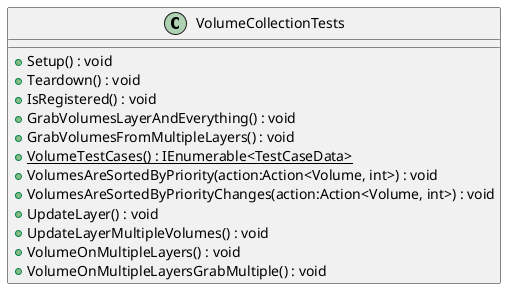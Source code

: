@startuml
class VolumeCollectionTests {
    + Setup() : void
    + Teardown() : void
    + IsRegistered() : void
    + GrabVolumesLayerAndEverything() : void
    + GrabVolumesFromMultipleLayers() : void
    + {static} VolumeTestCases() : IEnumerable<TestCaseData>
    + VolumesAreSortedByPriority(action:Action<Volume, int>) : void
    + VolumesAreSortedByPriorityChanges(action:Action<Volume, int>) : void
    + UpdateLayer() : void
    + UpdateLayerMultipleVolumes() : void
    + VolumeOnMultipleLayers() : void
    + VolumeOnMultipleLayersGrabMultiple() : void
}
@enduml
